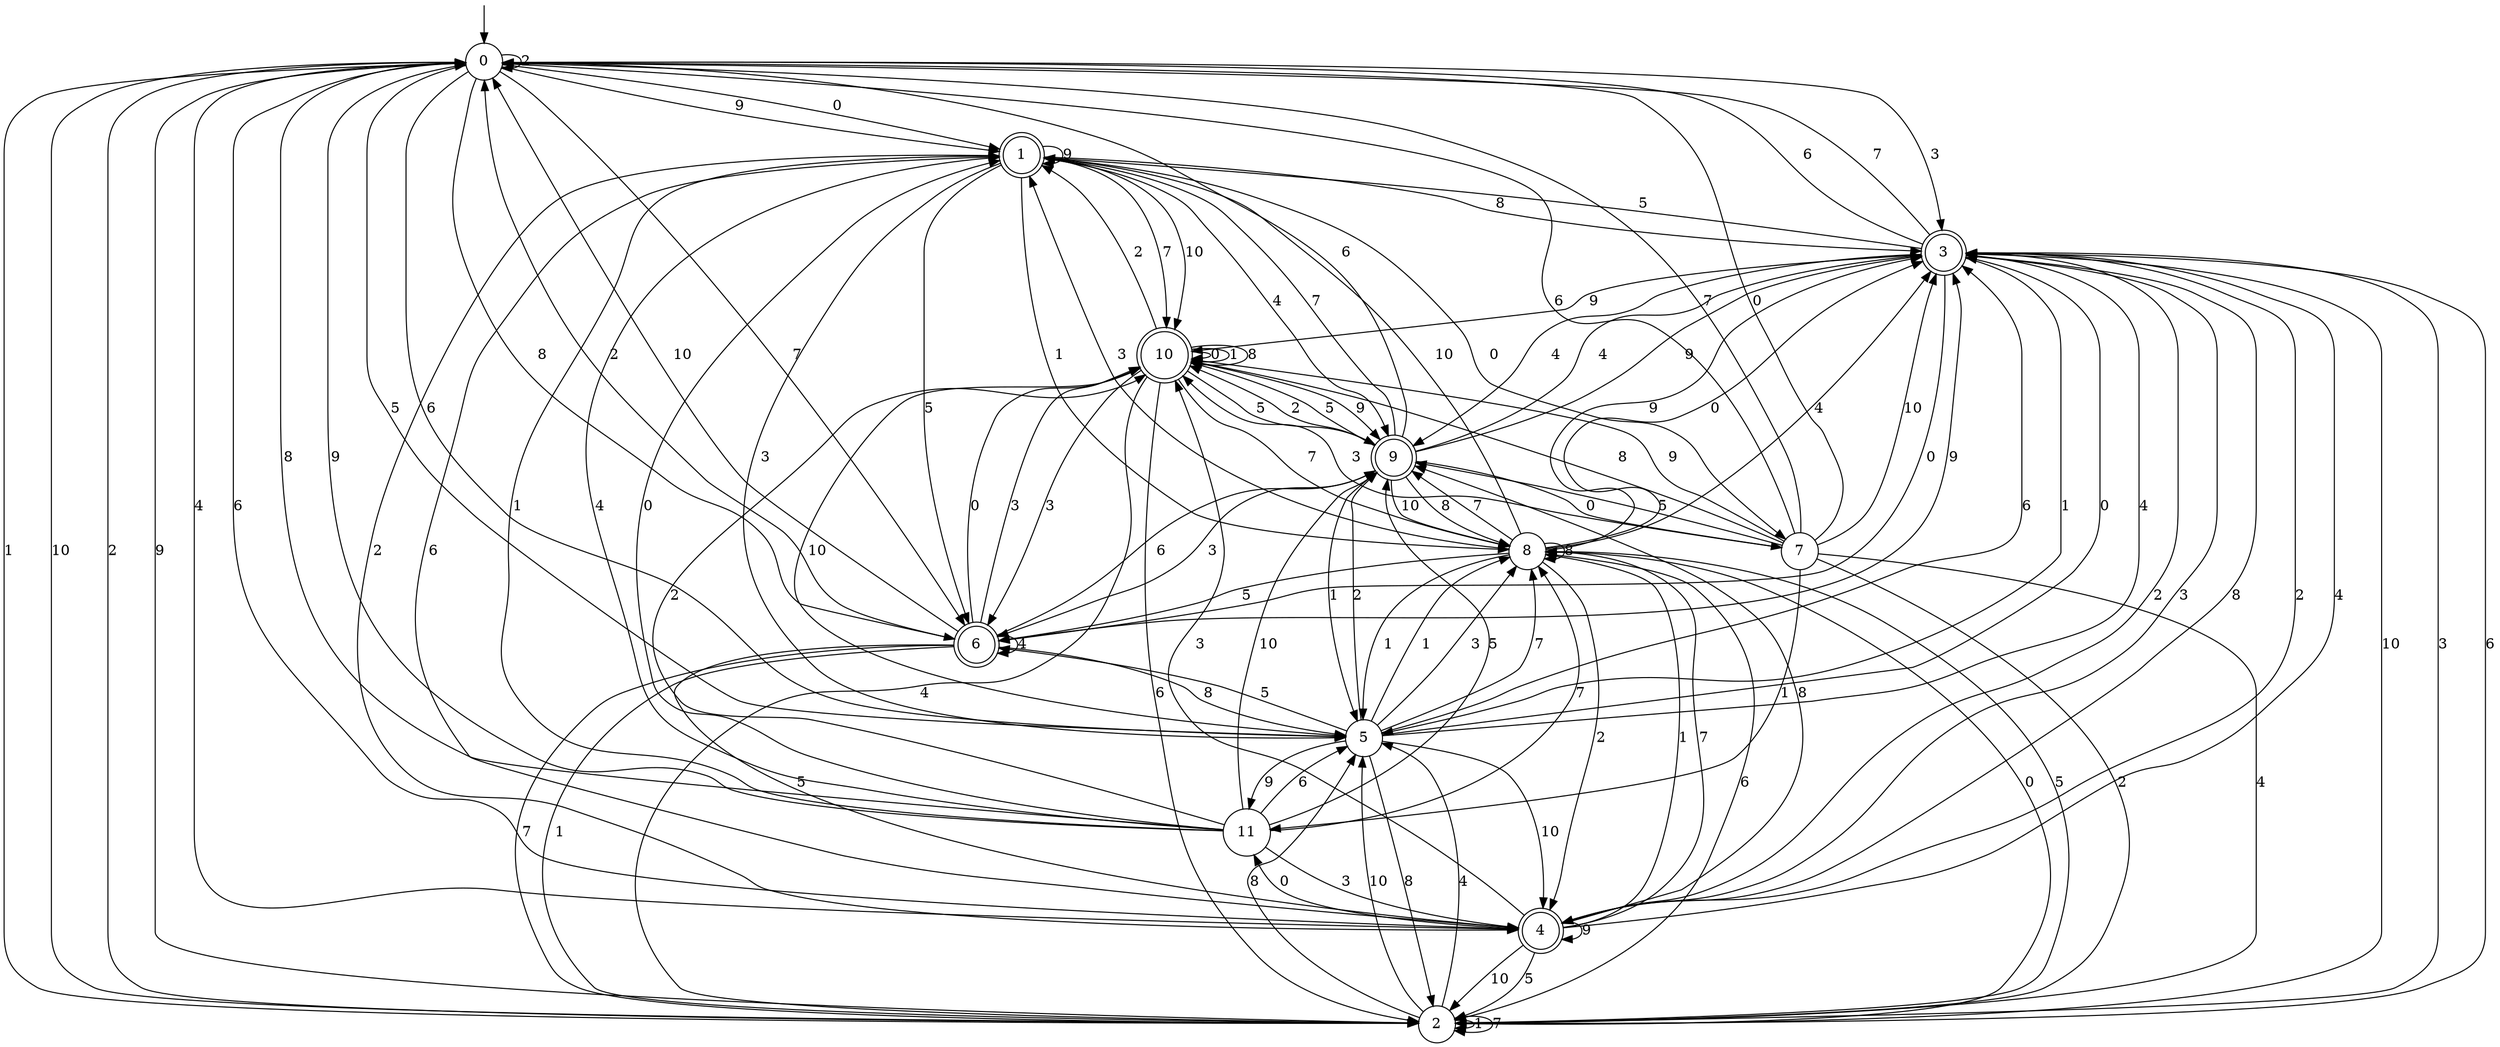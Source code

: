digraph g {

	s0 [shape="circle" label="0"];
	s1 [shape="doublecircle" label="1"];
	s2 [shape="circle" label="2"];
	s3 [shape="doublecircle" label="3"];
	s4 [shape="doublecircle" label="4"];
	s5 [shape="circle" label="5"];
	s6 [shape="doublecircle" label="6"];
	s7 [shape="circle" label="7"];
	s8 [shape="circle" label="8"];
	s9 [shape="doublecircle" label="9"];
	s10 [shape="doublecircle" label="10"];
	s11 [shape="circle" label="11"];
	s0 -> s1 [label="0"];
	s0 -> s2 [label="1"];
	s0 -> s0 [label="2"];
	s0 -> s3 [label="3"];
	s0 -> s4 [label="4"];
	s0 -> s5 [label="5"];
	s0 -> s5 [label="6"];
	s0 -> s6 [label="7"];
	s0 -> s6 [label="8"];
	s0 -> s1 [label="9"];
	s0 -> s2 [label="10"];
	s1 -> s7 [label="0"];
	s1 -> s8 [label="1"];
	s1 -> s4 [label="2"];
	s1 -> s5 [label="3"];
	s1 -> s9 [label="4"];
	s1 -> s6 [label="5"];
	s1 -> s4 [label="6"];
	s1 -> s10 [label="7"];
	s1 -> s3 [label="8"];
	s1 -> s1 [label="9"];
	s1 -> s10 [label="10"];
	s2 -> s8 [label="0"];
	s2 -> s2 [label="1"];
	s2 -> s0 [label="2"];
	s2 -> s3 [label="3"];
	s2 -> s5 [label="4"];
	s2 -> s8 [label="5"];
	s2 -> s3 [label="6"];
	s2 -> s2 [label="7"];
	s2 -> s5 [label="8"];
	s2 -> s0 [label="9"];
	s2 -> s5 [label="10"];
	s3 -> s6 [label="0"];
	s3 -> s5 [label="1"];
	s3 -> s4 [label="2"];
	s3 -> s4 [label="3"];
	s3 -> s9 [label="4"];
	s3 -> s1 [label="5"];
	s3 -> s0 [label="6"];
	s3 -> s0 [label="7"];
	s3 -> s4 [label="8"];
	s3 -> s10 [label="9"];
	s3 -> s2 [label="10"];
	s4 -> s11 [label="0"];
	s4 -> s8 [label="1"];
	s4 -> s3 [label="2"];
	s4 -> s10 [label="3"];
	s4 -> s3 [label="4"];
	s4 -> s2 [label="5"];
	s4 -> s0 [label="6"];
	s4 -> s8 [label="7"];
	s4 -> s9 [label="8"];
	s4 -> s4 [label="9"];
	s4 -> s2 [label="10"];
	s5 -> s3 [label="0"];
	s5 -> s8 [label="1"];
	s5 -> s9 [label="2"];
	s5 -> s8 [label="3"];
	s5 -> s3 [label="4"];
	s5 -> s6 [label="5"];
	s5 -> s3 [label="6"];
	s5 -> s8 [label="7"];
	s5 -> s2 [label="8"];
	s5 -> s11 [label="9"];
	s5 -> s4 [label="10"];
	s6 -> s10 [label="0"];
	s6 -> s2 [label="1"];
	s6 -> s0 [label="2"];
	s6 -> s10 [label="3"];
	s6 -> s6 [label="4"];
	s6 -> s4 [label="5"];
	s6 -> s9 [label="6"];
	s6 -> s2 [label="7"];
	s6 -> s5 [label="8"];
	s6 -> s3 [label="9"];
	s6 -> s0 [label="10"];
	s7 -> s0 [label="0"];
	s7 -> s11 [label="1"];
	s7 -> s2 [label="2"];
	s7 -> s10 [label="3"];
	s7 -> s2 [label="4"];
	s7 -> s9 [label="5"];
	s7 -> s0 [label="6"];
	s7 -> s0 [label="7"];
	s7 -> s10 [label="8"];
	s7 -> s10 [label="9"];
	s7 -> s3 [label="10"];
	s8 -> s3 [label="0"];
	s8 -> s5 [label="1"];
	s8 -> s4 [label="2"];
	s8 -> s1 [label="3"];
	s8 -> s3 [label="4"];
	s8 -> s6 [label="5"];
	s8 -> s2 [label="6"];
	s8 -> s9 [label="7"];
	s8 -> s8 [label="8"];
	s8 -> s3 [label="9"];
	s8 -> s1 [label="10"];
	s9 -> s7 [label="0"];
	s9 -> s5 [label="1"];
	s9 -> s10 [label="2"];
	s9 -> s6 [label="3"];
	s9 -> s3 [label="4"];
	s9 -> s10 [label="5"];
	s9 -> s0 [label="6"];
	s9 -> s1 [label="7"];
	s9 -> s8 [label="8"];
	s9 -> s3 [label="9"];
	s9 -> s8 [label="10"];
	s10 -> s10 [label="0"];
	s10 -> s10 [label="1"];
	s10 -> s1 [label="2"];
	s10 -> s6 [label="3"];
	s10 -> s2 [label="4"];
	s10 -> s9 [label="5"];
	s10 -> s2 [label="6"];
	s10 -> s8 [label="7"];
	s10 -> s10 [label="8"];
	s10 -> s9 [label="9"];
	s10 -> s5 [label="10"];
	s11 -> s1 [label="0"];
	s11 -> s1 [label="1"];
	s11 -> s10 [label="2"];
	s11 -> s4 [label="3"];
	s11 -> s1 [label="4"];
	s11 -> s9 [label="5"];
	s11 -> s5 [label="6"];
	s11 -> s8 [label="7"];
	s11 -> s0 [label="8"];
	s11 -> s0 [label="9"];
	s11 -> s9 [label="10"];

__start0 [label="" shape="none" width="0" height="0"];
__start0 -> s0;

}
